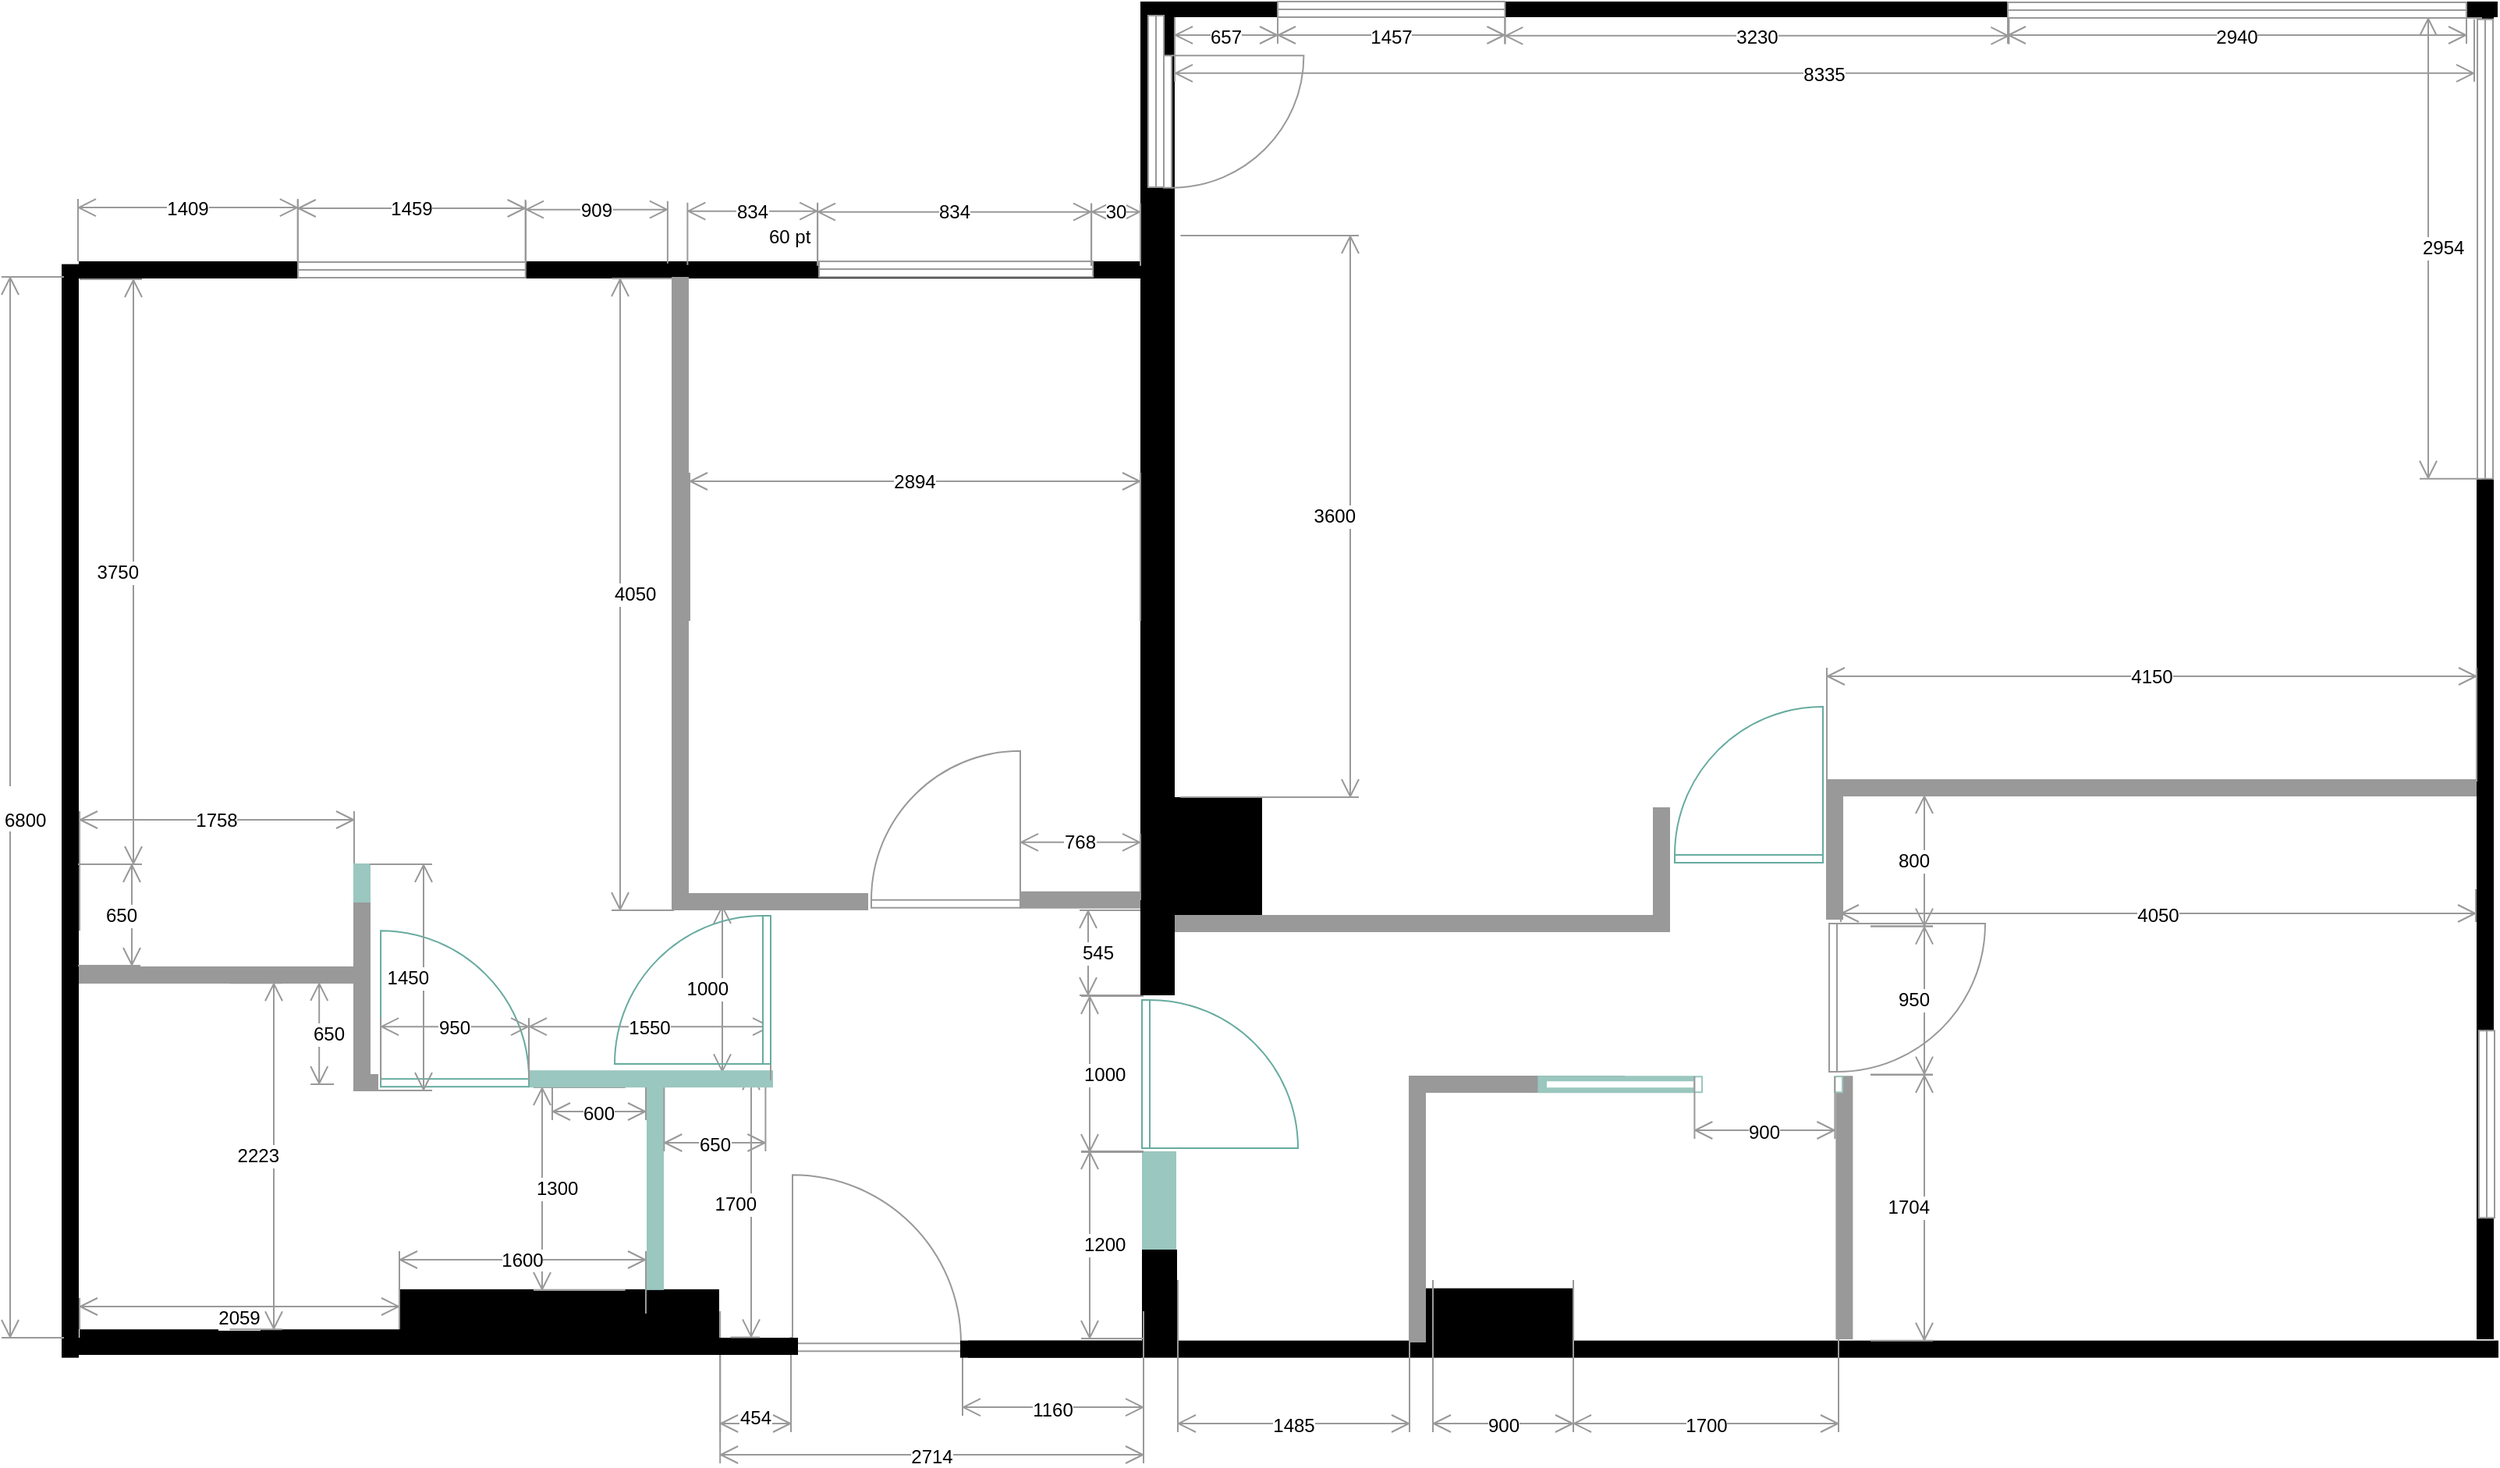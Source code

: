 <mxfile version="20.3.0" type="device"><diagram id="LmHbcjnlxek3c9rHapPQ" name="base"><mxGraphModel dx="971" dy="581" grid="1" gridSize="10" guides="1" tooltips="1" connect="1" arrows="1" fold="1" page="1" pageScale="1" pageWidth="1600" pageHeight="900" math="0" shadow="0"><root><mxCell id="0"/><mxCell id="1" parent="0"/><mxCell id="8h_9dOyON5UXDxuNTyqP-2" value="" style="rounded=0;whiteSpace=wrap;html=1;strokeColor=none;fillColor=#9AC7BF;" parent="1" vertex="1"><mxGeometry x="821" y="1480" width="22" height="65" as="geometry"/></mxCell><mxCell id="8h_9dOyON5UXDxuNTyqP-21" value="" style="verticalLabelPosition=bottom;html=1;verticalAlign=top;align=center;shape=mxgraph.floorplan.wall;fillColor=strokeColor;strokeColor=#999999;" parent="1" vertex="1"><mxGeometry x="1260" y="1242" width="420" height="10" as="geometry"/></mxCell><mxCell id="8h_9dOyON5UXDxuNTyqP-22" value="" style="verticalLabelPosition=bottom;html=1;verticalAlign=top;align=center;shape=mxgraph.floorplan.wall;fillColor=#000000;" parent="1" vertex="1"><mxGeometry x="140" y="910" width="380" height="10" as="geometry"/></mxCell><mxCell id="8h_9dOyON5UXDxuNTyqP-23" value="" style="verticalLabelPosition=bottom;html=1;verticalAlign=top;align=center;shape=mxgraph.floorplan.wall;fillColor=#000000;direction=south;" parent="1" vertex="1"><mxGeometry x="129" y="911.82" width="10" height="700" as="geometry"/></mxCell><mxCell id="8h_9dOyON5UXDxuNTyqP-24" value="" style="verticalLabelPosition=bottom;html=1;verticalAlign=top;align=center;shape=mxgraph.floorplan.wall;fillColor=#000000;" parent="1" vertex="1"><mxGeometry x="520" y="910" width="310" height="10" as="geometry"/></mxCell><mxCell id="8h_9dOyON5UXDxuNTyqP-25" value="" style="verticalLabelPosition=bottom;html=1;verticalAlign=top;align=center;shape=mxgraph.floorplan.wall;fillColor=#000000;strokeColor=none;" parent="1" vertex="1"><mxGeometry x="820" y="743" width="870" height="10" as="geometry"/></mxCell><mxCell id="8h_9dOyON5UXDxuNTyqP-26" value="" style="verticalLabelPosition=bottom;html=1;verticalAlign=top;align=center;shape=mxgraph.floorplan.wall;fillColor=#000000;direction=south;" parent="1" vertex="1"><mxGeometry x="1677" y="750" width="10" height="850" as="geometry"/></mxCell><mxCell id="8h_9dOyON5UXDxuNTyqP-27" value="" style="verticalLabelPosition=bottom;html=1;verticalAlign=top;align=center;shape=mxgraph.floorplan.wall;fillColor=#000000;" parent="1" vertex="1"><mxGeometry x="140" y="1600" width="460" height="10" as="geometry"/></mxCell><mxCell id="8h_9dOyON5UXDxuNTyqP-28" value="" style="verticalLabelPosition=bottom;html=1;verticalAlign=top;align=center;shape=mxgraph.floorplan.wall;fillColor=#000000;" parent="1" vertex="1"><mxGeometry x="710" y="1601.82" width="980" height="10" as="geometry"/></mxCell><mxCell id="8h_9dOyON5UXDxuNTyqP-29" value="" style="rounded=0;whiteSpace=wrap;html=1;strokeColor=none;fillColor=#000000;" parent="1" vertex="1"><mxGeometry x="820" y="750" width="22" height="580" as="geometry"/></mxCell><mxCell id="8h_9dOyON5UXDxuNTyqP-30" value="" style="rounded=0;whiteSpace=wrap;html=1;strokeColor=none;fillColor=#000000;" parent="1" vertex="1"><mxGeometry x="821" y="1543" width="22.5" height="60" as="geometry"/></mxCell><mxCell id="8h_9dOyON5UXDxuNTyqP-31" value="" style="verticalLabelPosition=bottom;html=1;verticalAlign=top;align=center;shape=mxgraph.floorplan.window;strokeColor=#999999;fillColor=#FFFFFF;" parent="1" vertex="1"><mxGeometry x="280" y="910" width="145.9" height="10" as="geometry"/></mxCell><mxCell id="8h_9dOyON5UXDxuNTyqP-32" value="" style="verticalLabelPosition=bottom;html=1;verticalAlign=top;align=center;shape=mxgraph.floorplan.window;strokeColor=#999999;fillColor=#FFFFFF;" parent="1" vertex="1"><mxGeometry x="614" y="909.53" width="175.6" height="10" as="geometry"/></mxCell><mxCell id="8h_9dOyON5UXDxuNTyqP-33" value="" style="verticalLabelPosition=bottom;html=1;verticalAlign=top;align=center;shape=mxgraph.floorplan.window;strokeColor=#999999;fillColor=#FFFFFF;flipV=1;" parent="1" vertex="1"><mxGeometry x="908" y="743" width="145.7" height="10" as="geometry"/></mxCell><mxCell id="8h_9dOyON5UXDxuNTyqP-34" value="" style="verticalLabelPosition=bottom;html=1;verticalAlign=top;align=center;shape=mxgraph.floorplan.window;strokeColor=#999999;fillColor=#FFFFFF;" parent="1" vertex="1"><mxGeometry x="1376" y="743.5" width="294" height="10" as="geometry"/></mxCell><mxCell id="8h_9dOyON5UXDxuNTyqP-35" value="" style="verticalLabelPosition=bottom;html=1;verticalAlign=top;align=center;shape=mxgraph.floorplan.window;strokeColor=#999999;fillColor=#FFFFFF;direction=south;" parent="1" vertex="1"><mxGeometry x="1678" y="1402.64" width="10" height="120" as="geometry"/></mxCell><mxCell id="8h_9dOyON5UXDxuNTyqP-36" value="" style="verticalLabelPosition=bottom;html=1;verticalAlign=top;align=center;shape=mxgraph.floorplan.window;strokeColor=#999999;fillColor=#FFFFFF;direction=south;" parent="1" vertex="1"><mxGeometry x="820" y="752" width="20" height="110" as="geometry"/></mxCell><mxCell id="8h_9dOyON5UXDxuNTyqP-37" value="" style="verticalLabelPosition=bottom;html=1;verticalAlign=top;align=center;shape=mxgraph.floorplan.doorRight;aspect=fixed;strokeColor=#999999;fillColor=#FFFFFF;direction=north;" parent="1" vertex="1"><mxGeometry x="835" y="777.64" width="90" height="84.71" as="geometry"/></mxCell><mxCell id="8h_9dOyON5UXDxuNTyqP-38" value="1200" style="shape=dimension;direction=south;whiteSpace=wrap;html=1;align=left;points=[];verticalAlign=middle;labelBackgroundColor=#ffffff;strokeColor=#999999;" parent="1" vertex="1"><mxGeometry x="782" y="1480" width="40" height="120" as="geometry"/></mxCell><mxCell id="8h_9dOyON5UXDxuNTyqP-39" value="1000" style="shape=dimension;direction=south;whiteSpace=wrap;html=1;align=left;points=[];verticalAlign=middle;labelBackgroundColor=#ffffff;strokeColor=#999999;" parent="1" vertex="1"><mxGeometry x="782" y="1380.5" width="40" height="100" as="geometry"/></mxCell><mxCell id="8h_9dOyON5UXDxuNTyqP-40" value="2714" style="shape=dimension;whiteSpace=wrap;html=1;align=center;points=[];verticalAlign=bottom;spacingBottom=-5;labelBackgroundColor=#ffffff;strokeColor=#999999;" parent="1" vertex="1"><mxGeometry x="550.6" y="1582.51" width="271.4" height="97.49" as="geometry"/></mxCell><mxCell id="8h_9dOyON5UXDxuNTyqP-41" value="454" style="shape=dimension;direction=west;whiteSpace=wrap;html=1;align=center;points=[];verticalAlign=bottom;spacingTop=-8;labelBackgroundColor=#ffffff;strokeColor=#999999;flipH=1;flipV=1;" parent="1" vertex="1"><mxGeometry x="550.6" y="1599.01" width="45.4" height="60.99" as="geometry"/></mxCell><mxCell id="8h_9dOyON5UXDxuNTyqP-42" value="545" style="shape=dimension;direction=south;whiteSpace=wrap;html=1;align=left;points=[];verticalAlign=middle;labelBackgroundColor=#ffffff;strokeColor=#999999;" parent="1" vertex="1"><mxGeometry x="781" y="1325.5" width="40" height="54.5" as="geometry"/></mxCell><mxCell id="8h_9dOyON5UXDxuNTyqP-43" value="2894" style="shape=dimension;direction=west;whiteSpace=wrap;html=1;align=center;points=[];verticalAlign=top;spacingTop=-8;labelBackgroundColor=#ffffff;strokeColor=#999999;fillColor=#999999;" parent="1" vertex="1"><mxGeometry x="531" y="1045" width="289" height="95" as="geometry"/></mxCell><mxCell id="8h_9dOyON5UXDxuNTyqP-44" value="1409" style="shape=dimension;direction=west;whiteSpace=wrap;html=1;align=center;points=[];verticalAlign=top;spacingTop=-8;labelBackgroundColor=#ffffff;strokeColor=#999999;fillColor=#999999;" parent="1" vertex="1"><mxGeometry x="139" y="869.53" width="140.9" height="40" as="geometry"/></mxCell><mxCell id="8h_9dOyON5UXDxuNTyqP-45" value="1459" style="shape=dimension;direction=west;whiteSpace=wrap;html=1;align=center;points=[];verticalAlign=top;spacingTop=-8;labelBackgroundColor=#ffffff;strokeColor=#999999;fillColor=#999999;" parent="1" vertex="1"><mxGeometry x="279.9" y="870" width="145.9" height="40" as="geometry"/></mxCell><mxCell id="8h_9dOyON5UXDxuNTyqP-46" value="909" style="shape=dimension;direction=west;whiteSpace=wrap;html=1;align=center;points=[];verticalAlign=top;spacingTop=-8;labelBackgroundColor=#ffffff;strokeColor=#999999;fillColor=#999999;" parent="1" vertex="1"><mxGeometry x="426.05" y="870.82" width="90.9" height="40" as="geometry"/></mxCell><mxCell id="8h_9dOyON5UXDxuNTyqP-47" value="1160" style="shape=dimension;whiteSpace=wrap;html=1;align=center;points=[];verticalAlign=bottom;spacingBottom=-5;labelBackgroundColor=#ffffff;strokeColor=#999999;fillColor=#999999;" parent="1" vertex="1"><mxGeometry x="706" y="1609.51" width="116" height="40" as="geometry"/></mxCell><mxCell id="8h_9dOyON5UXDxuNTyqP-48" value="" style="verticalLabelPosition=bottom;html=1;verticalAlign=top;align=center;shape=mxgraph.floorplan.doorRight;aspect=fixed;direction=west;strokeColor=#999999;" parent="1" vertex="1"><mxGeometry x="597" y="1493.37" width="108" height="114.76" as="geometry"/></mxCell><mxCell id="8h_9dOyON5UXDxuNTyqP-49" value="" style="verticalLabelPosition=bottom;html=1;verticalAlign=top;align=center;shape=mxgraph.floorplan.wall;fillColor=#000000;" parent="1" vertex="1"><mxGeometry x="705" y="1601.82" width="115" height="10" as="geometry"/></mxCell><mxCell id="8h_9dOyON5UXDxuNTyqP-50" value="834" style="shape=dimension;direction=west;whiteSpace=wrap;html=1;align=center;points=[];verticalAlign=top;spacingTop=-8;labelBackgroundColor=#ffffff;strokeColor=#999999;fillColor=#999999;" parent="1" vertex="1"><mxGeometry x="529.7" y="871.82" width="83.4" height="40" as="geometry"/></mxCell><mxCell id="8h_9dOyON5UXDxuNTyqP-51" value="834" style="shape=dimension;direction=west;whiteSpace=wrap;html=1;align=center;points=[];verticalAlign=top;spacingTop=-8;labelBackgroundColor=#ffffff;strokeColor=#999999;fillColor=#999999;" parent="1" vertex="1"><mxGeometry x="613" y="872.35" width="175.5" height="40" as="geometry"/></mxCell><mxCell id="8h_9dOyON5UXDxuNTyqP-52" value="30" style="shape=dimension;direction=west;whiteSpace=wrap;html=1;align=center;points=[];verticalAlign=top;spacingTop=-8;labelBackgroundColor=#ffffff;strokeColor=#999999;fillColor=#999999;" parent="1" vertex="1"><mxGeometry x="788.6" y="872.35" width="31.4" height="40" as="geometry"/></mxCell><mxCell id="8h_9dOyON5UXDxuNTyqP-53" value="1485" style="shape=dimension;whiteSpace=wrap;html=1;align=center;points=[];verticalAlign=bottom;spacingBottom=-5;labelBackgroundColor=#ffffff;strokeColor=#999999;" parent="1" vertex="1"><mxGeometry x="844" y="1562.51" width="148.5" height="97.49" as="geometry"/></mxCell><mxCell id="8h_9dOyON5UXDxuNTyqP-54" value="4150" style="shape=dimension;direction=west;whiteSpace=wrap;html=1;align=center;points=[];verticalAlign=top;spacingTop=-8;labelBackgroundColor=#ffffff;strokeColor=#999999;fillColor=#999999;" parent="1" vertex="1"><mxGeometry x="1260" y="1170" width="416.5" height="73" as="geometry"/></mxCell><mxCell id="8h_9dOyON5UXDxuNTyqP-55" value="" style="rounded=0;whiteSpace=wrap;html=1;strokeColor=#999999;fillColor=#999999;" parent="1" vertex="1"><mxGeometry x="1260" y="1243" width="10" height="88" as="geometry"/></mxCell><mxCell id="8h_9dOyON5UXDxuNTyqP-56" value="800" style="shape=dimension;direction=north;whiteSpace=wrap;html=1;align=right;points=[];verticalAlign=middle;labelBackgroundColor=#ffffff;strokeColor=#999999;fillColor=#999999;" parent="1" vertex="1"><mxGeometry x="1288" y="1252" width="40" height="83.8" as="geometry"/></mxCell><mxCell id="8h_9dOyON5UXDxuNTyqP-57" value="1704" style="shape=dimension;direction=north;whiteSpace=wrap;html=1;align=right;points=[];verticalAlign=middle;labelBackgroundColor=#ffffff;strokeColor=#999999;fillColor=#999999;" parent="1" vertex="1"><mxGeometry x="1288" y="1431" width="40" height="170.4" as="geometry"/></mxCell><mxCell id="8h_9dOyON5UXDxuNTyqP-58" value="950" style="shape=dimension;direction=north;whiteSpace=wrap;html=1;align=right;points=[];verticalAlign=middle;labelBackgroundColor=#ffffff;strokeColor=#999999;fillColor=#999999;" parent="1" vertex="1"><mxGeometry x="1288" y="1335.8" width="40" height="95" as="geometry"/></mxCell><mxCell id="8h_9dOyON5UXDxuNTyqP-59" value="" style="rounded=0;whiteSpace=wrap;html=1;strokeColor=none;fillColor=#000000;" parent="1" vertex="1"><mxGeometry x="1000" y="1567.81" width="97.5" height="34" as="geometry"/></mxCell><mxCell id="8h_9dOyON5UXDxuNTyqP-60" value="900" style="shape=dimension;whiteSpace=wrap;html=1;align=center;points=[];verticalAlign=bottom;spacingBottom=-5;labelBackgroundColor=#ffffff;strokeColor=#999999;" parent="1" vertex="1"><mxGeometry x="1007.5" y="1562.51" width="90" height="97.49" as="geometry"/></mxCell><mxCell id="8h_9dOyON5UXDxuNTyqP-61" value="1700" style="shape=dimension;whiteSpace=wrap;html=1;align=center;points=[];verticalAlign=bottom;spacingBottom=-5;labelBackgroundColor=#ffffff;strokeColor=#999999;" parent="1" vertex="1"><mxGeometry x="1097.5" y="1562.51" width="170" height="97.49" as="geometry"/></mxCell><mxCell id="8h_9dOyON5UXDxuNTyqP-62" value="" style="rounded=0;whiteSpace=wrap;html=1;strokeColor=none;fillColor=#000000;" parent="1" vertex="1"><mxGeometry x="840" y="1253" width="58" height="77" as="geometry"/></mxCell><mxCell id="8h_9dOyON5UXDxuNTyqP-64" value="3600" style="shape=dimension;direction=north;whiteSpace=wrap;html=1;align=right;points=[];verticalAlign=middle;labelBackgroundColor=#ffffff;strokeColor=#999999;fillColor=#999999;" parent="1" vertex="1"><mxGeometry x="845.7" y="893" width="114.3" height="360" as="geometry"/></mxCell><mxCell id="8h_9dOyON5UXDxuNTyqP-67" value="2954" style="shape=dimension;direction=south;whiteSpace=wrap;html=1;align=left;points=[];verticalAlign=middle;labelBackgroundColor=#ffffff;strokeColor=#999999;fillColor=#999999;" parent="1" vertex="1"><mxGeometry x="1640" y="753.5" width="40" height="295.4" as="geometry"/></mxCell><mxCell id="8h_9dOyON5UXDxuNTyqP-68" value="" style="verticalLabelPosition=bottom;html=1;verticalAlign=top;align=center;shape=mxgraph.floorplan.window;strokeColor=#999999;fillColor=#FFFFFF;direction=south;" parent="1" vertex="1"><mxGeometry x="1677" y="754.4" width="10" height="294.5" as="geometry"/></mxCell><mxCell id="8h_9dOyON5UXDxuNTyqP-69" value="8335" style="shape=dimension;whiteSpace=wrap;html=1;align=center;points=[];verticalAlign=bottom;spacingBottom=-5;labelBackgroundColor=#ffffff;strokeColor=#999999;fillColor=#999999;" parent="1" vertex="1"><mxGeometry x="842" y="754.4" width="833" height="40" as="geometry"/></mxCell><mxCell id="8h_9dOyON5UXDxuNTyqP-70" value="2940" style="shape=dimension;whiteSpace=wrap;html=1;align=center;points=[];verticalAlign=bottom;spacingBottom=-5;labelBackgroundColor=#ffffff;strokeColor=#999999;fillColor=#999999;" parent="1" vertex="1"><mxGeometry x="1376" y="750" width="294" height="20" as="geometry"/></mxCell><mxCell id="8h_9dOyON5UXDxuNTyqP-71" value="657" style="shape=dimension;whiteSpace=wrap;html=1;align=center;points=[];verticalAlign=bottom;spacingBottom=-5;labelBackgroundColor=#ffffff;strokeColor=#999999;fillColor=#999999;" parent="1" vertex="1"><mxGeometry x="842" y="753" width="66" height="17" as="geometry"/></mxCell><mxCell id="8h_9dOyON5UXDxuNTyqP-72" value="1457" style="shape=dimension;whiteSpace=wrap;html=1;align=center;points=[];verticalAlign=bottom;spacingBottom=-5;labelBackgroundColor=#ffffff;strokeColor=#999999;fillColor=#999999;" parent="1" vertex="1"><mxGeometry x="908" y="753" width="145.7" height="17" as="geometry"/></mxCell><mxCell id="8h_9dOyON5UXDxuNTyqP-73" value="3230" style="shape=dimension;whiteSpace=wrap;html=1;align=center;points=[];verticalAlign=bottom;spacingBottom=-5;labelBackgroundColor=#ffffff;strokeColor=#999999;fillColor=#999999;" parent="1" vertex="1"><mxGeometry x="1053.7" y="753.4" width="323" height="17" as="geometry"/></mxCell><mxCell id="8h_9dOyON5UXDxuNTyqP-74" value="768" style="shape=dimension;direction=west;whiteSpace=wrap;html=1;align=center;points=[];verticalAlign=top;spacingTop=-8;labelBackgroundColor=#ffffff;strokeColor=#999999;fillColor=#999999;" parent="1" vertex="1"><mxGeometry x="743" y="1276.4" width="77" height="40" as="geometry"/></mxCell><mxCell id="8h_9dOyON5UXDxuNTyqP-75" value="" style="verticalLabelPosition=bottom;html=1;verticalAlign=top;align=center;shape=mxgraph.floorplan.wall;fillColor=strokeColor;strokeColor=#999999;" parent="1" vertex="1"><mxGeometry x="743" y="1313.88" width="77" height="10" as="geometry"/></mxCell><mxCell id="8h_9dOyON5UXDxuNTyqP-76" value="" style="verticalLabelPosition=bottom;html=1;verticalAlign=top;align=center;shape=mxgraph.floorplan.doorRight;strokeColor=#999999;fillColor=none;flipH=0;flipV=1;direction=east;" parent="1" vertex="1"><mxGeometry x="647.5" y="1228.38" width="95.5" height="95.5" as="geometry"/></mxCell><mxCell id="8h_9dOyON5UXDxuNTyqP-77" value="&lt;br&gt;6800" style="shape=dimension;direction=south;whiteSpace=wrap;html=1;align=left;points=[];verticalAlign=middle;labelBackgroundColor=#ffffff;strokeColor=#999999;fillColor=#999999;" parent="1" vertex="1"><mxGeometry x="90" y="919.53" width="40" height="680" as="geometry"/></mxCell><mxCell id="8h_9dOyON5UXDxuNTyqP-78" value="" style="verticalLabelPosition=bottom;html=1;verticalAlign=top;align=center;shape=mxgraph.floorplan.wallCorner;fillColor=strokeColor;strokeColor=#999999;" parent="1" vertex="1"><mxGeometry x="992.5" y="1432" width="137.5" height="170" as="geometry"/></mxCell><mxCell id="8h_9dOyON5UXDxuNTyqP-79" value="" style="verticalLabelPosition=bottom;html=1;verticalAlign=top;align=center;shape=mxgraph.floorplan.wall;fillColor=strokeColor;direction=south;strokeColor=#999999;" parent="1" vertex="1"><mxGeometry x="1266.2" y="1432.13" width="10" height="167.87" as="geometry"/></mxCell><mxCell id="8h_9dOyON5UXDxuNTyqP-88" value="" style="verticalLabelPosition=bottom;html=1;verticalAlign=top;align=center;shape=mxgraph.floorplan.doorLeft;strokeColor=#999999;fillColor=#FFFFFF;direction=north;flipV=1;" parent="1" vertex="1"><mxGeometry x="1261.5" y="1334" width="85" height="95" as="geometry"/></mxCell><mxCell id="8h_9dOyON5UXDxuNTyqP-109" value="" style="verticalLabelPosition=bottom;html=1;verticalAlign=top;align=center;shape=mxgraph.floorplan.wallCorner;fillColor=strokeColor;direction=north;strokeColor=#999999;" parent="1" vertex="1"><mxGeometry x="520" y="920" width="125" height="405" as="geometry"/></mxCell><mxCell id="8h_9dOyON5UXDxuNTyqP-129" value="60 pt" style="text;whiteSpace=wrap;html=1;" parent="1" vertex="1"><mxGeometry x="580" y="880" width="60" height="40" as="geometry"/></mxCell><mxCell id="8h_9dOyON5UXDxuNTyqP-134" value="" style="verticalLabelPosition=bottom;html=1;verticalAlign=top;align=center;shape=mxgraph.floorplan.wall;fillColor=#000000;" parent="1" vertex="1"><mxGeometry x="140" y="1600" width="460" height="10" as="geometry"/></mxCell><mxCell id="8h_9dOyON5UXDxuNTyqP-135" value="" style="rounded=0;whiteSpace=wrap;html=1;strokeColor=none;fillColor=#000000;" parent="1" vertex="1"><mxGeometry x="345" y="1568.43" width="205" height="31.57" as="geometry"/></mxCell><mxCell id="8h_9dOyON5UXDxuNTyqP-136" value="" style="rounded=0;whiteSpace=wrap;html=1;strokeColor=none;fillColor=#000000;" parent="1" vertex="1"><mxGeometry x="140" y="1594.13" width="399.6" height="5.87" as="geometry"/></mxCell><mxCell id="8h_9dOyON5UXDxuNTyqP-137" value="" style="verticalLabelPosition=bottom;html=1;verticalAlign=top;align=center;shape=mxgraph.floorplan.wallCorner;fillColor=strokeColor;direction=north;strokeColor=#999999;" parent="1" vertex="1"><mxGeometry x="316" y="1320" width="15" height="121.02" as="geometry"/></mxCell><mxCell id="8h_9dOyON5UXDxuNTyqP-138" value="" style="verticalLabelPosition=bottom;html=1;verticalAlign=top;align=center;shape=mxgraph.floorplan.wall;fillColor=strokeColor;direction=south;strokeColor=#9AC7BF;" parent="1" vertex="1"><mxGeometry x="504.0" y="1439.44" width="10" height="128.99" as="geometry"/></mxCell><mxCell id="8h_9dOyON5UXDxuNTyqP-139" value="650" style="shape=dimension;whiteSpace=wrap;html=1;align=center;points=[];verticalAlign=bottom;spacingBottom=-5;labelBackgroundColor=#ffffff;strokeColor=#999999;" parent="1" vertex="1"><mxGeometry x="514.7" y="1439" width="65" height="41" as="geometry"/></mxCell><mxCell id="8h_9dOyON5UXDxuNTyqP-140" value="1700" style="shape=dimension;direction=north;whiteSpace=wrap;html=1;align=right;points=[];verticalAlign=middle;labelBackgroundColor=#ffffff;strokeColor=#999999;" parent="1" vertex="1"><mxGeometry x="557.2" y="1429.2" width="18.8" height="170" as="geometry"/></mxCell><mxCell id="8h_9dOyON5UXDxuNTyqP-141" value="" style="verticalLabelPosition=bottom;html=1;verticalAlign=top;align=center;shape=mxgraph.floorplan.doorRight;strokeColor=#67AB9F;fillColor=default;flipH=1;flipV=1;" parent="1" vertex="1"><mxGeometry x="333.05" y="1342.6" width="95" height="96" as="geometry"/></mxCell><mxCell id="8h_9dOyON5UXDxuNTyqP-142" value="1000" style="shape=dimension;direction=north;whiteSpace=wrap;html=1;align=right;points=[];verticalAlign=middle;labelBackgroundColor=#ffffff;strokeColor=#999999;" parent="1" vertex="1"><mxGeometry x="520.7" y="1322.57" width="36.8" height="106.63" as="geometry"/></mxCell><mxCell id="8h_9dOyON5UXDxuNTyqP-143" value="1300" style="shape=dimension;direction=south;whiteSpace=wrap;html=1;align=left;points=[];verticalAlign=middle;labelBackgroundColor=#ffffff;strokeColor=#999999;" parent="1" vertex="1"><mxGeometry x="431" y="1439" width="58.8" height="130" as="geometry"/></mxCell><mxCell id="8h_9dOyON5UXDxuNTyqP-144" value="" style="verticalLabelPosition=bottom;html=1;verticalAlign=top;align=center;shape=mxgraph.floorplan.wall;fillColor=strokeColor;strokeColor=#9AC7BF;" parent="1" vertex="1"><mxGeometry x="429" y="1428.6" width="155" height="10" as="geometry"/></mxCell><mxCell id="8h_9dOyON5UXDxuNTyqP-145" value="1550" style="shape=dimension;direction=west;whiteSpace=wrap;html=1;align=center;points=[];verticalAlign=top;spacingTop=-8;labelBackgroundColor=#ffffff;strokeColor=#999999;" parent="1" vertex="1"><mxGeometry x="428" y="1394.6" width="155" height="40" as="geometry"/></mxCell><mxCell id="8h_9dOyON5UXDxuNTyqP-146" value="950" style="shape=dimension;direction=west;whiteSpace=wrap;html=1;align=center;points=[];verticalAlign=top;spacingTop=-8;labelBackgroundColor=#ffffff;strokeColor=#999999;" parent="1" vertex="1"><mxGeometry x="333.05" y="1394.6" width="95" height="40" as="geometry"/></mxCell><mxCell id="8h_9dOyON5UXDxuNTyqP-147" value="650" style="shape=dimension;direction=south;whiteSpace=wrap;html=1;align=left;points=[];verticalAlign=middle;labelBackgroundColor=#ffffff;strokeColor=#999999;" parent="1" vertex="1"><mxGeometry x="288.1" y="1372" width="15" height="65" as="geometry"/></mxCell><mxCell id="8h_9dOyON5UXDxuNTyqP-149" value="1758" style="shape=dimension;direction=west;whiteSpace=wrap;html=1;align=center;points=[];verticalAlign=top;spacingTop=-8;labelBackgroundColor=#ffffff;strokeColor=#999999;fillColor=#999999;" parent="1" vertex="1"><mxGeometry x="140" y="1262" width="176" height="76.5" as="geometry"/></mxCell><mxCell id="8h_9dOyON5UXDxuNTyqP-150" value="4050" style="shape=dimension;whiteSpace=wrap;html=1;align=center;points=[];verticalAlign=bottom;spacingBottom=-5;labelBackgroundColor=#ffffff;strokeColor=#999999;fillColor=#999999;" parent="1" vertex="1"><mxGeometry x="1269" y="1312" width="407" height="21" as="geometry"/></mxCell><mxCell id="8h_9dOyON5UXDxuNTyqP-151" value="" style="verticalLabelPosition=bottom;html=1;verticalAlign=top;align=center;shape=mxgraph.floorplan.doorRight;strokeColor=#67AB9F;fillColor=default;flipH=1;flipV=1;direction=north;" parent="1" vertex="1"><mxGeometry x="487" y="1329" width="96" height="95" as="geometry"/></mxCell><mxCell id="8h_9dOyON5UXDxuNTyqP-154" value="" style="verticalLabelPosition=bottom;html=1;verticalAlign=top;align=center;shape=mxgraph.floorplan.wall;fillColor=strokeColor;strokeColor=#999999;" parent="1" vertex="1"><mxGeometry x="140" y="1362" width="176" height="10" as="geometry"/></mxCell><mxCell id="8h_9dOyON5UXDxuNTyqP-159" value="2059" style="shape=dimension;whiteSpace=wrap;html=1;align=center;points=[];verticalAlign=middle;spacingBottom=-5;labelBackgroundColor=#ffffff;strokeColor=#999999;direction=west;" parent="1" vertex="1"><mxGeometry x="140" y="1574" width="205" height="20" as="geometry"/></mxCell><mxCell id="8h_9dOyON5UXDxuNTyqP-160" value="2223" style="shape=dimension;direction=north;whiteSpace=wrap;html=1;align=right;points=[];verticalAlign=middle;labelBackgroundColor=#ffffff;strokeColor=#999999;" parent="1" vertex="1"><mxGeometry x="236.25" y="1372.13" width="33.75" height="222" as="geometry"/></mxCell><mxCell id="8h_9dOyON5UXDxuNTyqP-161" value="" style="verticalLabelPosition=bottom;html=1;verticalAlign=top;align=center;shape=mxgraph.floorplan.wallCorner;fillColor=strokeColor;direction=west;strokeColor=#999999;flipH=0;" parent="1" vertex="1"><mxGeometry x="840" y="1260" width="319" height="79" as="geometry"/></mxCell><mxCell id="8h_9dOyON5UXDxuNTyqP-162" value="" style="rounded=0;whiteSpace=wrap;html=1;strokeColor=none;fillColor=#000000;" parent="1" vertex="1"><mxGeometry x="820" y="1319" width="22" height="61" as="geometry"/></mxCell><mxCell id="8h_9dOyON5UXDxuNTyqP-163" value="1600" style="shape=dimension;direction=west;whiteSpace=wrap;html=1;align=center;points=[];verticalAlign=top;spacingTop=-8;labelBackgroundColor=#ffffff;strokeColor=#999999;fillColor=#9AC7BF;" parent="1" vertex="1"><mxGeometry x="345" y="1544" width="158" height="40" as="geometry"/></mxCell><mxCell id="8h_9dOyON5UXDxuNTyqP-164" value="600" style="shape=dimension;whiteSpace=wrap;html=1;align=center;points=[];verticalAlign=bottom;spacingBottom=-5;labelBackgroundColor=#ffffff;strokeColor=#999999;fillColor=#9AC7BF;" parent="1" vertex="1"><mxGeometry x="443" y="1439" width="60" height="21" as="geometry"/></mxCell><mxCell id="8h_9dOyON5UXDxuNTyqP-171" value="" style="verticalLabelPosition=bottom;html=1;verticalAlign=top;align=center;shape=mxgraph.floorplan.wall;fillColor=strokeColor;direction=south;strokeColor=#9AC7BF;" parent="1" vertex="1"><mxGeometry x="316" y="1296" width="10" height="24" as="geometry"/></mxCell><mxCell id="8h_9dOyON5UXDxuNTyqP-172" value="1450" style="shape=dimension;direction=north;whiteSpace=wrap;html=1;align=right;points=[];verticalAlign=middle;labelBackgroundColor=#ffffff;strokeColor=#999999;fillColor=#9AC7BF;" parent="1" vertex="1"><mxGeometry x="326" y="1296.02" width="40" height="145" as="geometry"/></mxCell><mxCell id="8h_9dOyON5UXDxuNTyqP-173" value="4050" style="shape=dimension;direction=south;whiteSpace=wrap;html=1;align=left;points=[];verticalAlign=middle;labelBackgroundColor=#ffffff;strokeColor=#999999;fillColor=#999999;" parent="1" vertex="1"><mxGeometry x="481" y="920.53" width="40" height="405" as="geometry"/></mxCell><mxCell id="8h_9dOyON5UXDxuNTyqP-174" value="3750" style="shape=dimension;direction=north;whiteSpace=wrap;html=1;align=right;points=[];verticalAlign=middle;labelBackgroundColor=#ffffff;strokeColor=#999999;fillColor=#999999;" parent="1" vertex="1"><mxGeometry x="140" y="921.02" width="40" height="375" as="geometry"/></mxCell><mxCell id="8h_9dOyON5UXDxuNTyqP-175" value="650" style="shape=dimension;direction=north;whiteSpace=wrap;html=1;align=right;points=[];verticalAlign=middle;labelBackgroundColor=#ffffff;strokeColor=#999999;fillColor=#999999;" parent="1" vertex="1"><mxGeometry x="139" y="1296.02" width="40" height="65" as="geometry"/></mxCell><mxCell id="8h_9dOyON5UXDxuNTyqP-176" value="" style="verticalLabelPosition=bottom;html=1;verticalAlign=top;align=center;shape=mxgraph.floorplan.doorRight;strokeColor=#67AB9F;fillColor=default;flipH=0;flipV=1;" parent="1" vertex="1"><mxGeometry x="1162.5" y="1199" width="95" height="96" as="geometry"/></mxCell><mxCell id="4azIXNKp-PQ6R5DC9dah-1" value="" style="verticalLabelPosition=bottom;html=1;verticalAlign=top;align=center;shape=mxgraph.floorplan.doorRight;strokeColor=#67AB9F;fillColor=default;flipH=1;flipV=0;direction=south;" vertex="1" parent="1"><mxGeometry x="821" y="1383" width="96" height="95" as="geometry"/></mxCell><mxCell id="4azIXNKp-PQ6R5DC9dah-2" value="" style="verticalLabelPosition=bottom;html=1;verticalAlign=top;align=center;shape=mxgraph.floorplan.wall;fillColor=strokeColor;strokeColor=#9AC7BF;" vertex="1" parent="1"><mxGeometry x="1075.2" y="1432.13" width="100" height="10" as="geometry"/></mxCell><mxCell id="4azIXNKp-PQ6R5DC9dah-3" value="" style="verticalLabelPosition=bottom;html=1;verticalAlign=top;align=center;shape=mxgraph.floorplan.doorPocket;dx=0.5;strokeColor=#9AC7BF;" vertex="1" parent="1"><mxGeometry x="1080" y="1432.13" width="190" height="10" as="geometry"/></mxCell><mxCell id="4azIXNKp-PQ6R5DC9dah-4" value="900" style="shape=dimension;whiteSpace=wrap;html=1;align=center;points=[];verticalAlign=bottom;spacingBottom=-5;labelBackgroundColor=#ffffff;strokeColor=#999999;" vertex="1" parent="1"><mxGeometry x="1175.2" y="1432" width="90" height="40" as="geometry"/></mxCell></root></mxGraphModel></diagram></mxfile>